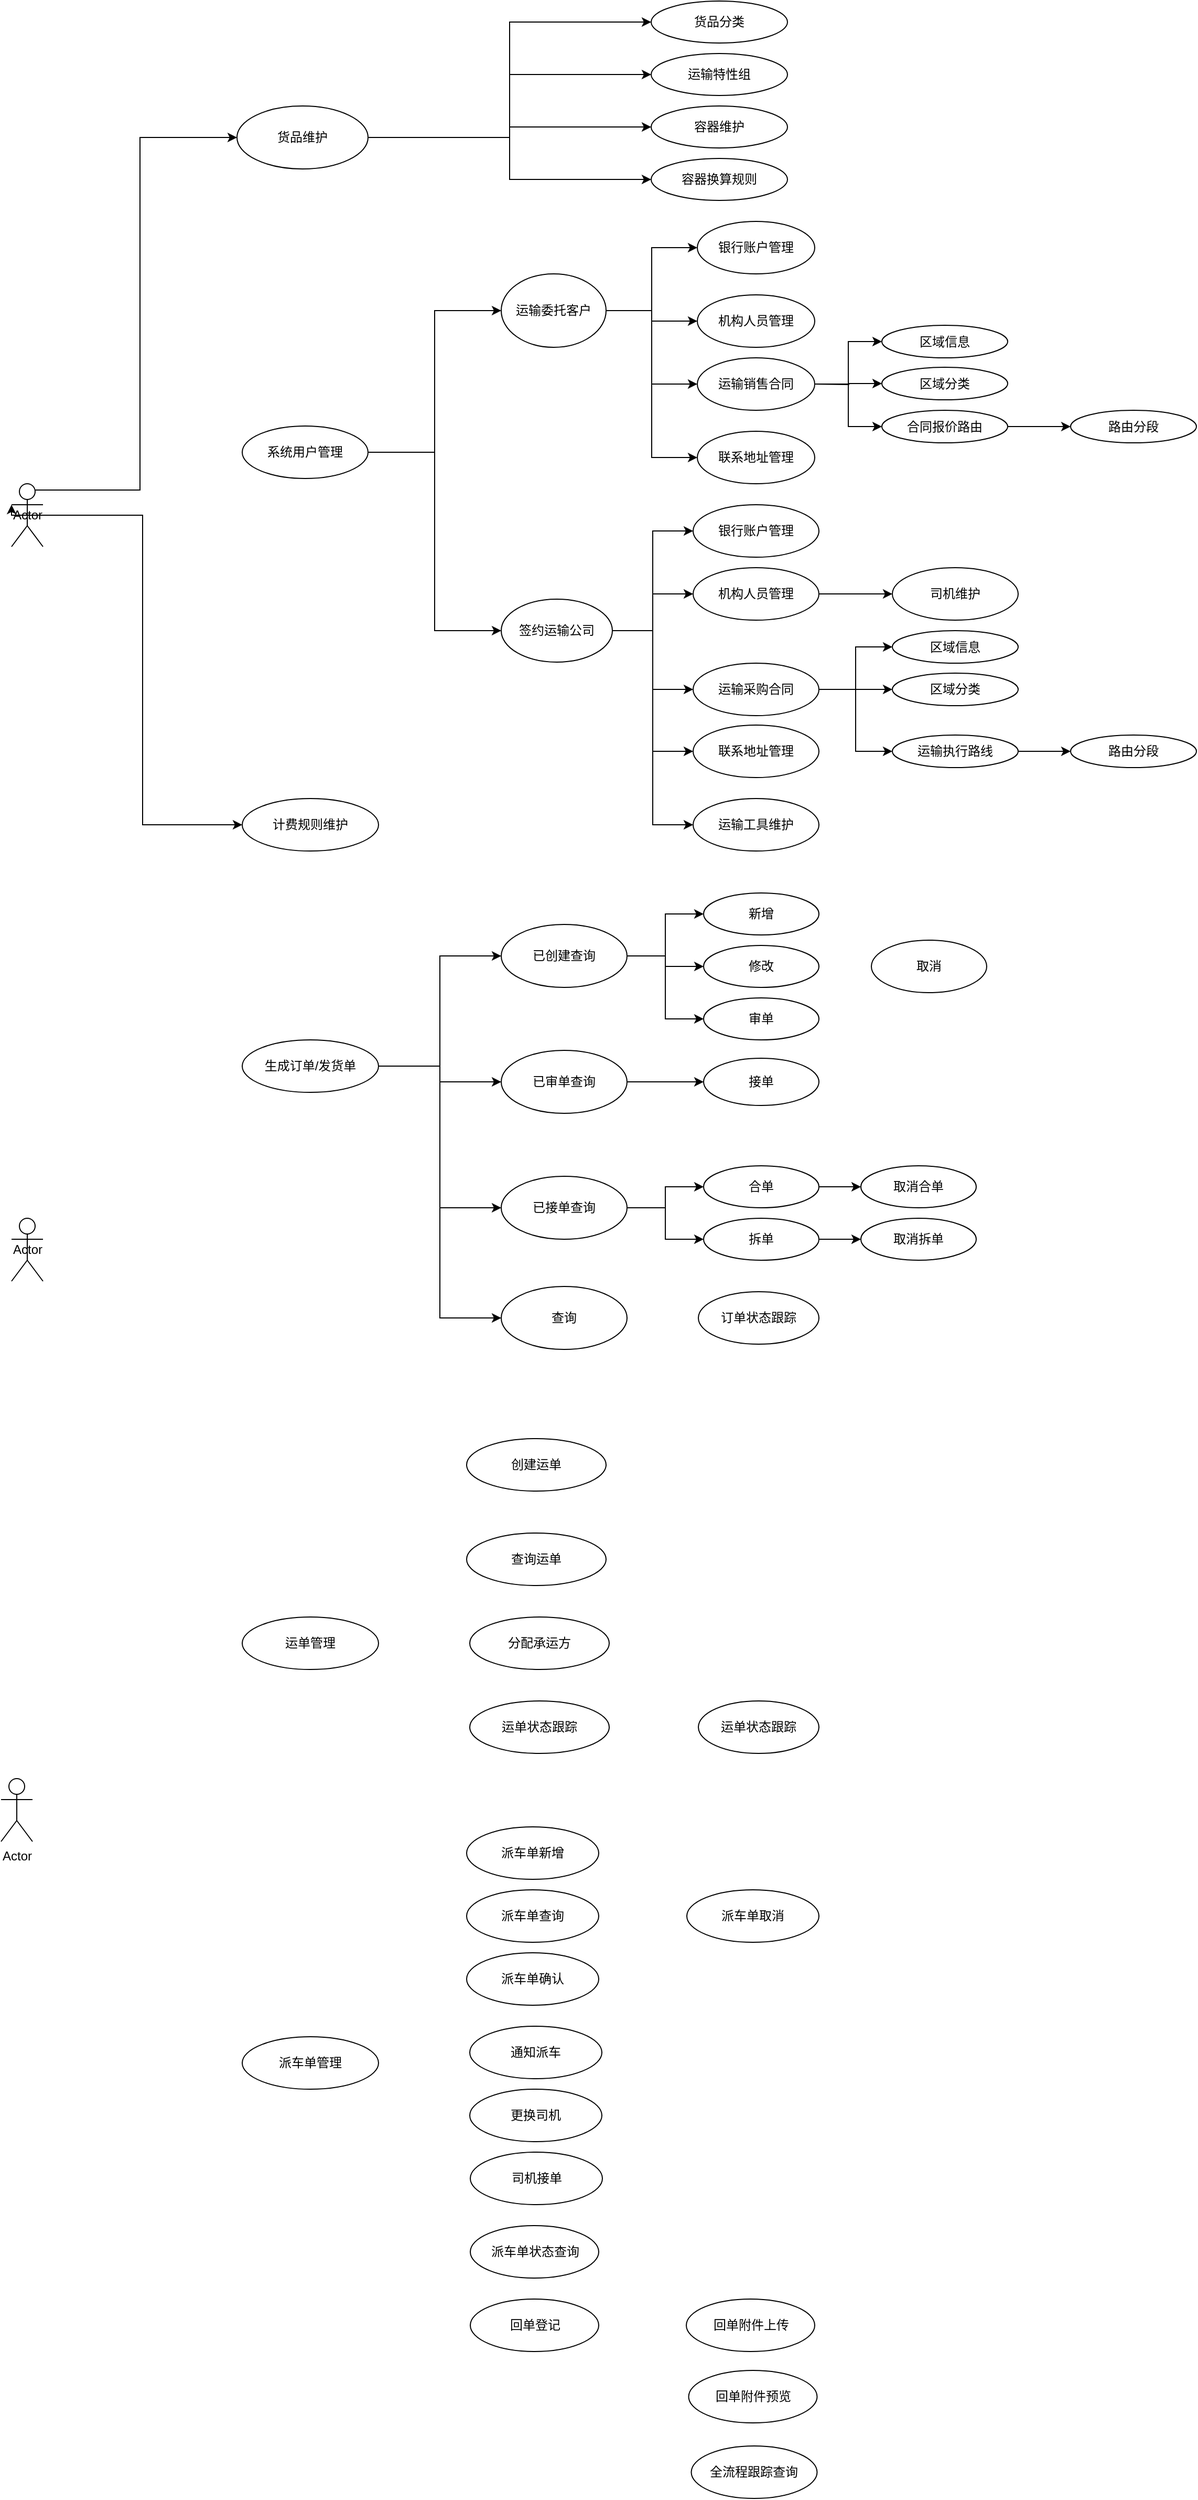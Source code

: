 <mxfile version="14.6.11" type="github">
  <diagram id="kKTmRhR4mgK1cSBu-74n" name="Page-1">
    <mxGraphModel dx="2277" dy="831" grid="1" gridSize="10" guides="1" tooltips="1" connect="1" arrows="1" fold="1" page="1" pageScale="1" pageWidth="827" pageHeight="1169" math="0" shadow="0">
      <root>
        <mxCell id="0" />
        <mxCell id="1" parent="0" />
        <mxCell id="11TxupdLAGD5MneOCEoi-136" style="edgeStyle=orthogonalEdgeStyle;rounded=0;orthogonalLoop=1;jettySize=auto;html=1;exitX=0.75;exitY=0.1;exitDx=0;exitDy=0;exitPerimeter=0;entryX=0;entryY=0.5;entryDx=0;entryDy=0;" edge="1" parent="1" source="11TxupdLAGD5MneOCEoi-1" target="11TxupdLAGD5MneOCEoi-3">
          <mxGeometry relative="1" as="geometry" />
        </mxCell>
        <mxCell id="11TxupdLAGD5MneOCEoi-138" style="edgeStyle=orthogonalEdgeStyle;rounded=0;orthogonalLoop=1;jettySize=auto;html=1;exitX=0.5;exitY=0.5;exitDx=0;exitDy=0;exitPerimeter=0;entryX=0;entryY=0.5;entryDx=0;entryDy=0;" edge="1" parent="1" source="11TxupdLAGD5MneOCEoi-1" target="11TxupdLAGD5MneOCEoi-62">
          <mxGeometry relative="1" as="geometry" />
        </mxCell>
        <mxCell id="11TxupdLAGD5MneOCEoi-1" value="Actor" style="shape=umlActor;verticalLabelPosition=middle;verticalAlign=middle;html=1;labelPosition=center;align=center;" vertex="1" parent="1">
          <mxGeometry x="-180" y="490" width="30" height="60" as="geometry" />
        </mxCell>
        <mxCell id="11TxupdLAGD5MneOCEoi-19" style="edgeStyle=orthogonalEdgeStyle;rounded=0;orthogonalLoop=1;jettySize=auto;html=1;exitX=1;exitY=0.5;exitDx=0;exitDy=0;entryX=0;entryY=0.5;entryDx=0;entryDy=0;labelPosition=center;verticalLabelPosition=middle;align=center;verticalAlign=middle;" edge="1" parent="1" source="11TxupdLAGD5MneOCEoi-3" target="11TxupdLAGD5MneOCEoi-6">
          <mxGeometry relative="1" as="geometry" />
        </mxCell>
        <mxCell id="11TxupdLAGD5MneOCEoi-20" style="edgeStyle=orthogonalEdgeStyle;rounded=0;orthogonalLoop=1;jettySize=auto;html=1;exitX=1;exitY=0.5;exitDx=0;exitDy=0;entryX=0;entryY=0.5;entryDx=0;entryDy=0;labelPosition=center;verticalLabelPosition=middle;align=center;verticalAlign=middle;" edge="1" parent="1" source="11TxupdLAGD5MneOCEoi-3" target="11TxupdLAGD5MneOCEoi-7">
          <mxGeometry relative="1" as="geometry" />
        </mxCell>
        <mxCell id="11TxupdLAGD5MneOCEoi-21" style="edgeStyle=orthogonalEdgeStyle;rounded=0;orthogonalLoop=1;jettySize=auto;html=1;exitX=1;exitY=0.5;exitDx=0;exitDy=0;entryX=0;entryY=0.5;entryDx=0;entryDy=0;labelPosition=center;verticalLabelPosition=middle;align=center;verticalAlign=middle;" edge="1" parent="1" source="11TxupdLAGD5MneOCEoi-3" target="11TxupdLAGD5MneOCEoi-8">
          <mxGeometry relative="1" as="geometry" />
        </mxCell>
        <mxCell id="11TxupdLAGD5MneOCEoi-74" style="edgeStyle=orthogonalEdgeStyle;rounded=0;orthogonalLoop=1;jettySize=auto;html=1;exitX=1;exitY=0.5;exitDx=0;exitDy=0;entryX=0;entryY=0.5;entryDx=0;entryDy=0;labelPosition=center;verticalLabelPosition=middle;align=center;verticalAlign=middle;" edge="1" parent="1" source="11TxupdLAGD5MneOCEoi-3" target="11TxupdLAGD5MneOCEoi-5">
          <mxGeometry relative="1" as="geometry" />
        </mxCell>
        <mxCell id="11TxupdLAGD5MneOCEoi-3" value="货品维护" style="ellipse;whiteSpace=wrap;html=1;labelPosition=center;verticalLabelPosition=middle;align=center;verticalAlign=middle;" vertex="1" parent="1">
          <mxGeometry x="35" y="130" width="125" height="60" as="geometry" />
        </mxCell>
        <mxCell id="11TxupdLAGD5MneOCEoi-5" value="货品分类" style="ellipse;whiteSpace=wrap;html=1;labelPosition=center;verticalLabelPosition=middle;align=center;verticalAlign=middle;" vertex="1" parent="1">
          <mxGeometry x="430" y="30" width="130" height="40" as="geometry" />
        </mxCell>
        <mxCell id="11TxupdLAGD5MneOCEoi-6" value="运输特性组" style="ellipse;whiteSpace=wrap;html=1;labelPosition=center;verticalLabelPosition=middle;align=center;verticalAlign=middle;" vertex="1" parent="1">
          <mxGeometry x="430" y="80" width="130" height="40" as="geometry" />
        </mxCell>
        <mxCell id="11TxupdLAGD5MneOCEoi-7" value="容器维护" style="ellipse;whiteSpace=wrap;html=1;labelPosition=center;verticalLabelPosition=middle;align=center;verticalAlign=middle;" vertex="1" parent="1">
          <mxGeometry x="430" y="130" width="130" height="40" as="geometry" />
        </mxCell>
        <mxCell id="11TxupdLAGD5MneOCEoi-8" value="容器换算规则" style="ellipse;whiteSpace=wrap;html=1;labelPosition=center;verticalLabelPosition=middle;align=center;verticalAlign=middle;" vertex="1" parent="1">
          <mxGeometry x="430" y="180" width="130" height="40" as="geometry" />
        </mxCell>
        <mxCell id="11TxupdLAGD5MneOCEoi-39" style="edgeStyle=orthogonalEdgeStyle;rounded=0;orthogonalLoop=1;jettySize=auto;html=1;exitX=1;exitY=0.5;exitDx=0;exitDy=0;entryX=0;entryY=0.5;entryDx=0;entryDy=0;labelPosition=center;verticalLabelPosition=middle;align=center;verticalAlign=middle;" edge="1" parent="1" source="11TxupdLAGD5MneOCEoi-9" target="11TxupdLAGD5MneOCEoi-10">
          <mxGeometry relative="1" as="geometry" />
        </mxCell>
        <mxCell id="11TxupdLAGD5MneOCEoi-40" style="edgeStyle=orthogonalEdgeStyle;rounded=0;orthogonalLoop=1;jettySize=auto;html=1;exitX=1;exitY=0.5;exitDx=0;exitDy=0;entryX=0;entryY=0.5;entryDx=0;entryDy=0;labelPosition=center;verticalLabelPosition=middle;align=center;verticalAlign=middle;" edge="1" parent="1" source="11TxupdLAGD5MneOCEoi-9" target="11TxupdLAGD5MneOCEoi-12">
          <mxGeometry relative="1" as="geometry" />
        </mxCell>
        <mxCell id="11TxupdLAGD5MneOCEoi-9" value="系统用户管理" style="ellipse;whiteSpace=wrap;html=1;labelPosition=center;verticalLabelPosition=middle;align=center;verticalAlign=middle;" vertex="1" parent="1">
          <mxGeometry x="40" y="435" width="120" height="50" as="geometry" />
        </mxCell>
        <mxCell id="11TxupdLAGD5MneOCEoi-25" style="edgeStyle=orthogonalEdgeStyle;rounded=0;orthogonalLoop=1;jettySize=auto;html=1;exitX=1;exitY=0.5;exitDx=0;exitDy=0;entryX=0;entryY=0.5;entryDx=0;entryDy=0;labelPosition=center;verticalLabelPosition=middle;align=center;verticalAlign=middle;" edge="1" parent="1" source="11TxupdLAGD5MneOCEoi-10" target="11TxupdLAGD5MneOCEoi-16">
          <mxGeometry relative="1" as="geometry">
            <mxPoint x="470" y="390" as="targetPoint" />
          </mxGeometry>
        </mxCell>
        <mxCell id="11TxupdLAGD5MneOCEoi-26" style="edgeStyle=orthogonalEdgeStyle;rounded=0;orthogonalLoop=1;jettySize=auto;html=1;exitX=1;exitY=0.5;exitDx=0;exitDy=0;entryX=0;entryY=0.5;entryDx=0;entryDy=0;labelPosition=center;verticalLabelPosition=middle;align=center;verticalAlign=middle;" edge="1" parent="1" source="11TxupdLAGD5MneOCEoi-10" target="11TxupdLAGD5MneOCEoi-22">
          <mxGeometry relative="1" as="geometry" />
        </mxCell>
        <mxCell id="11TxupdLAGD5MneOCEoi-43" style="edgeStyle=orthogonalEdgeStyle;rounded=0;orthogonalLoop=1;jettySize=auto;html=1;exitX=1;exitY=0.5;exitDx=0;exitDy=0;entryX=0;entryY=0.5;entryDx=0;entryDy=0;labelPosition=center;verticalLabelPosition=middle;align=center;verticalAlign=middle;" edge="1" parent="1" source="11TxupdLAGD5MneOCEoi-10" target="11TxupdLAGD5MneOCEoi-41">
          <mxGeometry relative="1" as="geometry" />
        </mxCell>
        <mxCell id="11TxupdLAGD5MneOCEoi-44" style="edgeStyle=orthogonalEdgeStyle;rounded=0;orthogonalLoop=1;jettySize=auto;html=1;exitX=1;exitY=0.5;exitDx=0;exitDy=0;entryX=0;entryY=0.5;entryDx=0;entryDy=0;labelPosition=center;verticalLabelPosition=middle;align=center;verticalAlign=middle;" edge="1" parent="1" source="11TxupdLAGD5MneOCEoi-10" target="11TxupdLAGD5MneOCEoi-42">
          <mxGeometry relative="1" as="geometry" />
        </mxCell>
        <mxCell id="11TxupdLAGD5MneOCEoi-10" value="运输委托客户" style="ellipse;whiteSpace=wrap;html=1;labelPosition=center;verticalLabelPosition=middle;align=center;verticalAlign=middle;" vertex="1" parent="1">
          <mxGeometry x="287" y="290" width="100" height="70" as="geometry" />
        </mxCell>
        <mxCell id="11TxupdLAGD5MneOCEoi-35" style="edgeStyle=orthogonalEdgeStyle;rounded=0;orthogonalLoop=1;jettySize=auto;html=1;exitX=1;exitY=0.5;exitDx=0;exitDy=0;entryX=0;entryY=0.5;entryDx=0;entryDy=0;labelPosition=center;verticalLabelPosition=middle;align=center;verticalAlign=middle;" edge="1" parent="1" source="11TxupdLAGD5MneOCEoi-12" target="11TxupdLAGD5MneOCEoi-31">
          <mxGeometry relative="1" as="geometry" />
        </mxCell>
        <mxCell id="11TxupdLAGD5MneOCEoi-36" style="edgeStyle=orthogonalEdgeStyle;rounded=0;orthogonalLoop=1;jettySize=auto;html=1;exitX=1;exitY=0.5;exitDx=0;exitDy=0;labelPosition=center;verticalLabelPosition=middle;align=center;verticalAlign=middle;" edge="1" parent="1" source="11TxupdLAGD5MneOCEoi-12" target="11TxupdLAGD5MneOCEoi-32">
          <mxGeometry relative="1" as="geometry" />
        </mxCell>
        <mxCell id="11TxupdLAGD5MneOCEoi-37" style="edgeStyle=orthogonalEdgeStyle;rounded=0;orthogonalLoop=1;jettySize=auto;html=1;exitX=1;exitY=0.5;exitDx=0;exitDy=0;entryX=0;entryY=0.5;entryDx=0;entryDy=0;labelPosition=center;verticalLabelPosition=middle;align=center;verticalAlign=middle;" edge="1" parent="1" source="11TxupdLAGD5MneOCEoi-12" target="11TxupdLAGD5MneOCEoi-29">
          <mxGeometry relative="1" as="geometry" />
        </mxCell>
        <mxCell id="11TxupdLAGD5MneOCEoi-38" style="edgeStyle=orthogonalEdgeStyle;rounded=0;orthogonalLoop=1;jettySize=auto;html=1;exitX=1;exitY=0.5;exitDx=0;exitDy=0;entryX=0;entryY=0.5;entryDx=0;entryDy=0;labelPosition=center;verticalLabelPosition=middle;align=center;verticalAlign=middle;" edge="1" parent="1" source="11TxupdLAGD5MneOCEoi-12" target="11TxupdLAGD5MneOCEoi-30">
          <mxGeometry relative="1" as="geometry" />
        </mxCell>
        <mxCell id="11TxupdLAGD5MneOCEoi-69" style="edgeStyle=orthogonalEdgeStyle;rounded=0;orthogonalLoop=1;jettySize=auto;html=1;exitX=1;exitY=0.5;exitDx=0;exitDy=0;entryX=0;entryY=0.5;entryDx=0;entryDy=0;labelPosition=center;verticalLabelPosition=middle;align=center;verticalAlign=middle;" edge="1" parent="1" source="11TxupdLAGD5MneOCEoi-12" target="11TxupdLAGD5MneOCEoi-65">
          <mxGeometry relative="1" as="geometry" />
        </mxCell>
        <mxCell id="11TxupdLAGD5MneOCEoi-12" value="签约运输公司" style="ellipse;whiteSpace=wrap;html=1;labelPosition=center;verticalLabelPosition=middle;align=center;verticalAlign=middle;" vertex="1" parent="1">
          <mxGeometry x="287" y="600" width="106" height="60" as="geometry" />
        </mxCell>
        <mxCell id="11TxupdLAGD5MneOCEoi-51" style="edgeStyle=orthogonalEdgeStyle;rounded=0;orthogonalLoop=1;jettySize=auto;html=1;exitX=1;exitY=0.5;exitDx=0;exitDy=0;entryX=0;entryY=0.5;entryDx=0;entryDy=0;labelPosition=center;verticalLabelPosition=middle;align=center;verticalAlign=middle;" edge="1" parent="1" source="11TxupdLAGD5MneOCEoi-16" target="11TxupdLAGD5MneOCEoi-45">
          <mxGeometry relative="1" as="geometry" />
        </mxCell>
        <mxCell id="11TxupdLAGD5MneOCEoi-52" style="edgeStyle=orthogonalEdgeStyle;rounded=0;orthogonalLoop=1;jettySize=auto;html=1;entryX=0;entryY=0.5;entryDx=0;entryDy=0;labelPosition=center;verticalLabelPosition=middle;align=center;verticalAlign=middle;" edge="1" parent="1" target="11TxupdLAGD5MneOCEoi-46">
          <mxGeometry relative="1" as="geometry">
            <mxPoint x="586" y="395" as="sourcePoint" />
          </mxGeometry>
        </mxCell>
        <mxCell id="11TxupdLAGD5MneOCEoi-53" style="edgeStyle=orthogonalEdgeStyle;rounded=0;orthogonalLoop=1;jettySize=auto;html=1;exitX=1;exitY=0.5;exitDx=0;exitDy=0;entryX=0;entryY=0.5;entryDx=0;entryDy=0;labelPosition=center;verticalLabelPosition=middle;align=center;verticalAlign=middle;" edge="1" parent="1" source="11TxupdLAGD5MneOCEoi-16" target="11TxupdLAGD5MneOCEoi-47">
          <mxGeometry relative="1" as="geometry" />
        </mxCell>
        <mxCell id="11TxupdLAGD5MneOCEoi-16" value="运输销售合同" style="ellipse;whiteSpace=wrap;html=1;labelPosition=center;verticalLabelPosition=middle;align=center;verticalAlign=middle;" vertex="1" parent="1">
          <mxGeometry x="474" y="370" width="112" height="50" as="geometry" />
        </mxCell>
        <mxCell id="11TxupdLAGD5MneOCEoi-22" value="联系地址管理" style="ellipse;whiteSpace=wrap;html=1;labelPosition=center;verticalLabelPosition=middle;align=center;verticalAlign=middle;" vertex="1" parent="1">
          <mxGeometry x="474" y="440" width="112" height="50" as="geometry" />
        </mxCell>
        <mxCell id="11TxupdLAGD5MneOCEoi-54" style="edgeStyle=orthogonalEdgeStyle;rounded=0;orthogonalLoop=1;jettySize=auto;html=1;exitX=1;exitY=0.5;exitDx=0;exitDy=0;entryX=0;entryY=0.5;entryDx=0;entryDy=0;labelPosition=center;verticalLabelPosition=middle;align=center;verticalAlign=middle;" edge="1" parent="1" source="11TxupdLAGD5MneOCEoi-29" target="11TxupdLAGD5MneOCEoi-48">
          <mxGeometry relative="1" as="geometry" />
        </mxCell>
        <mxCell id="11TxupdLAGD5MneOCEoi-55" style="edgeStyle=orthogonalEdgeStyle;rounded=0;orthogonalLoop=1;jettySize=auto;html=1;exitX=1;exitY=0.5;exitDx=0;exitDy=0;entryX=0;entryY=0.5;entryDx=0;entryDy=0;labelPosition=center;verticalLabelPosition=middle;align=center;verticalAlign=middle;" edge="1" parent="1" source="11TxupdLAGD5MneOCEoi-29" target="11TxupdLAGD5MneOCEoi-49">
          <mxGeometry relative="1" as="geometry" />
        </mxCell>
        <mxCell id="11TxupdLAGD5MneOCEoi-56" style="edgeStyle=orthogonalEdgeStyle;rounded=0;orthogonalLoop=1;jettySize=auto;html=1;exitX=1;exitY=0.5;exitDx=0;exitDy=0;entryX=0;entryY=0.5;entryDx=0;entryDy=0;labelPosition=center;verticalLabelPosition=middle;align=center;verticalAlign=middle;" edge="1" parent="1" source="11TxupdLAGD5MneOCEoi-29" target="11TxupdLAGD5MneOCEoi-50">
          <mxGeometry relative="1" as="geometry" />
        </mxCell>
        <mxCell id="11TxupdLAGD5MneOCEoi-29" value="运输采购合同" style="ellipse;whiteSpace=wrap;html=1;labelPosition=center;verticalLabelPosition=middle;align=center;verticalAlign=middle;" vertex="1" parent="1">
          <mxGeometry x="470" y="661" width="120" height="50" as="geometry" />
        </mxCell>
        <mxCell id="11TxupdLAGD5MneOCEoi-30" value="联系地址管理" style="ellipse;whiteSpace=wrap;html=1;labelPosition=center;verticalLabelPosition=middle;align=center;verticalAlign=middle;" vertex="1" parent="1">
          <mxGeometry x="470" y="720" width="120" height="50" as="geometry" />
        </mxCell>
        <mxCell id="11TxupdLAGD5MneOCEoi-31" value="银行账户管理" style="ellipse;whiteSpace=wrap;html=1;labelPosition=center;verticalLabelPosition=middle;align=center;verticalAlign=middle;" vertex="1" parent="1">
          <mxGeometry x="470" y="510" width="120" height="50" as="geometry" />
        </mxCell>
        <mxCell id="11TxupdLAGD5MneOCEoi-68" style="edgeStyle=orthogonalEdgeStyle;rounded=0;orthogonalLoop=1;jettySize=auto;html=1;exitX=1;exitY=0.5;exitDx=0;exitDy=0;entryX=0;entryY=0.5;entryDx=0;entryDy=0;labelPosition=center;verticalLabelPosition=middle;align=center;verticalAlign=middle;" edge="1" parent="1" source="11TxupdLAGD5MneOCEoi-32" target="11TxupdLAGD5MneOCEoi-67">
          <mxGeometry relative="1" as="geometry" />
        </mxCell>
        <mxCell id="11TxupdLAGD5MneOCEoi-32" value="机构人员管理" style="ellipse;whiteSpace=wrap;html=1;labelPosition=center;verticalLabelPosition=middle;align=center;verticalAlign=middle;" vertex="1" parent="1">
          <mxGeometry x="470" y="570" width="120" height="50" as="geometry" />
        </mxCell>
        <mxCell id="11TxupdLAGD5MneOCEoi-41" value="银行账户管理" style="ellipse;whiteSpace=wrap;html=1;labelPosition=center;verticalLabelPosition=middle;align=center;verticalAlign=middle;" vertex="1" parent="1">
          <mxGeometry x="474" y="240" width="112" height="50" as="geometry" />
        </mxCell>
        <mxCell id="11TxupdLAGD5MneOCEoi-42" value="机构人员管理" style="ellipse;whiteSpace=wrap;html=1;labelPosition=center;verticalLabelPosition=middle;align=center;verticalAlign=middle;" vertex="1" parent="1">
          <mxGeometry x="474" y="310" width="112" height="50" as="geometry" />
        </mxCell>
        <mxCell id="11TxupdLAGD5MneOCEoi-45" value="区域信息" style="ellipse;whiteSpace=wrap;html=1;labelPosition=center;verticalLabelPosition=middle;align=center;verticalAlign=middle;" vertex="1" parent="1">
          <mxGeometry x="650" y="339" width="120" height="31" as="geometry" />
        </mxCell>
        <mxCell id="11TxupdLAGD5MneOCEoi-46" value="区域分类" style="ellipse;whiteSpace=wrap;html=1;labelPosition=center;verticalLabelPosition=middle;align=center;verticalAlign=middle;" vertex="1" parent="1">
          <mxGeometry x="650" y="379" width="120" height="31" as="geometry" />
        </mxCell>
        <mxCell id="11TxupdLAGD5MneOCEoi-60" style="edgeStyle=orthogonalEdgeStyle;rounded=0;orthogonalLoop=1;jettySize=auto;html=1;exitX=1;exitY=0.5;exitDx=0;exitDy=0;labelPosition=center;verticalLabelPosition=middle;align=center;verticalAlign=middle;" edge="1" parent="1" source="11TxupdLAGD5MneOCEoi-47" target="11TxupdLAGD5MneOCEoi-58">
          <mxGeometry relative="1" as="geometry" />
        </mxCell>
        <mxCell id="11TxupdLAGD5MneOCEoi-47" value="合同报价路由" style="ellipse;whiteSpace=wrap;html=1;labelPosition=center;verticalLabelPosition=middle;align=center;verticalAlign=middle;" vertex="1" parent="1">
          <mxGeometry x="650" y="420" width="120" height="31" as="geometry" />
        </mxCell>
        <mxCell id="11TxupdLAGD5MneOCEoi-48" value="区域信息" style="ellipse;whiteSpace=wrap;html=1;labelPosition=center;verticalLabelPosition=middle;align=center;verticalAlign=middle;" vertex="1" parent="1">
          <mxGeometry x="660" y="630" width="120" height="31" as="geometry" />
        </mxCell>
        <mxCell id="11TxupdLAGD5MneOCEoi-49" value="区域分类" style="ellipse;whiteSpace=wrap;html=1;labelPosition=center;verticalLabelPosition=middle;align=center;verticalAlign=middle;" vertex="1" parent="1">
          <mxGeometry x="660" y="670.5" width="120" height="31" as="geometry" />
        </mxCell>
        <mxCell id="11TxupdLAGD5MneOCEoi-61" style="edgeStyle=orthogonalEdgeStyle;rounded=0;orthogonalLoop=1;jettySize=auto;html=1;exitX=1;exitY=0.5;exitDx=0;exitDy=0;entryX=0;entryY=0.5;entryDx=0;entryDy=0;labelPosition=center;verticalLabelPosition=middle;align=center;verticalAlign=middle;" edge="1" parent="1" source="11TxupdLAGD5MneOCEoi-50" target="11TxupdLAGD5MneOCEoi-59">
          <mxGeometry relative="1" as="geometry" />
        </mxCell>
        <mxCell id="11TxupdLAGD5MneOCEoi-50" value="运输执行路线" style="ellipse;whiteSpace=wrap;html=1;labelPosition=center;verticalLabelPosition=middle;align=center;verticalAlign=middle;" vertex="1" parent="1">
          <mxGeometry x="660" y="729.5" width="120" height="31" as="geometry" />
        </mxCell>
        <mxCell id="11TxupdLAGD5MneOCEoi-58" value="路由分段" style="ellipse;whiteSpace=wrap;html=1;labelPosition=center;verticalLabelPosition=middle;align=center;verticalAlign=middle;" vertex="1" parent="1">
          <mxGeometry x="830" y="420" width="120" height="31" as="geometry" />
        </mxCell>
        <mxCell id="11TxupdLAGD5MneOCEoi-59" value="路由分段" style="ellipse;whiteSpace=wrap;html=1;labelPosition=center;verticalLabelPosition=middle;align=center;verticalAlign=middle;" vertex="1" parent="1">
          <mxGeometry x="830" y="729.5" width="120" height="31" as="geometry" />
        </mxCell>
        <mxCell id="11TxupdLAGD5MneOCEoi-62" value="计费规则维护&lt;br&gt;" style="ellipse;whiteSpace=wrap;html=1;labelPosition=center;verticalLabelPosition=middle;align=center;verticalAlign=middle;" vertex="1" parent="1">
          <mxGeometry x="40" y="790" width="130" height="50" as="geometry" />
        </mxCell>
        <mxCell id="11TxupdLAGD5MneOCEoi-93" style="edgeStyle=orthogonalEdgeStyle;rounded=0;orthogonalLoop=1;jettySize=auto;html=1;exitX=1;exitY=0.5;exitDx=0;exitDy=0;entryX=0;entryY=0.5;entryDx=0;entryDy=0;labelPosition=center;verticalLabelPosition=middle;align=center;verticalAlign=middle;" edge="1" parent="1" source="11TxupdLAGD5MneOCEoi-63" target="11TxupdLAGD5MneOCEoi-75">
          <mxGeometry relative="1" as="geometry" />
        </mxCell>
        <mxCell id="11TxupdLAGD5MneOCEoi-94" style="edgeStyle=orthogonalEdgeStyle;rounded=0;orthogonalLoop=1;jettySize=auto;html=1;exitX=1;exitY=0.5;exitDx=0;exitDy=0;entryX=0;entryY=0.5;entryDx=0;entryDy=0;labelPosition=center;verticalLabelPosition=middle;align=center;verticalAlign=middle;" edge="1" parent="1" source="11TxupdLAGD5MneOCEoi-63" target="11TxupdLAGD5MneOCEoi-76">
          <mxGeometry relative="1" as="geometry" />
        </mxCell>
        <mxCell id="11TxupdLAGD5MneOCEoi-95" style="edgeStyle=orthogonalEdgeStyle;rounded=0;orthogonalLoop=1;jettySize=auto;html=1;exitX=1;exitY=0.5;exitDx=0;exitDy=0;entryX=0;entryY=0.5;entryDx=0;entryDy=0;labelPosition=center;verticalLabelPosition=middle;align=center;verticalAlign=middle;" edge="1" parent="1" source="11TxupdLAGD5MneOCEoi-63" target="11TxupdLAGD5MneOCEoi-84">
          <mxGeometry relative="1" as="geometry" />
        </mxCell>
        <mxCell id="11TxupdLAGD5MneOCEoi-123" style="edgeStyle=orthogonalEdgeStyle;rounded=0;orthogonalLoop=1;jettySize=auto;html=1;exitX=1;exitY=0.5;exitDx=0;exitDy=0;entryX=0;entryY=0.5;entryDx=0;entryDy=0;labelPosition=center;verticalLabelPosition=middle;align=center;verticalAlign=middle;" edge="1" parent="1" source="11TxupdLAGD5MneOCEoi-63" target="11TxupdLAGD5MneOCEoi-99">
          <mxGeometry relative="1" as="geometry" />
        </mxCell>
        <mxCell id="11TxupdLAGD5MneOCEoi-63" value="生成订单/发货单" style="ellipse;whiteSpace=wrap;html=1;labelPosition=center;verticalLabelPosition=middle;align=center;verticalAlign=middle;" vertex="1" parent="1">
          <mxGeometry x="40" y="1020" width="130" height="50" as="geometry" />
        </mxCell>
        <mxCell id="11TxupdLAGD5MneOCEoi-64" value="运单管理" style="ellipse;whiteSpace=wrap;html=1;labelPosition=center;verticalLabelPosition=middle;align=center;verticalAlign=middle;" vertex="1" parent="1">
          <mxGeometry x="40" y="1570" width="130" height="50" as="geometry" />
        </mxCell>
        <mxCell id="11TxupdLAGD5MneOCEoi-65" value="运输工具维护" style="ellipse;whiteSpace=wrap;html=1;labelPosition=center;verticalLabelPosition=middle;align=center;verticalAlign=middle;" vertex="1" parent="1">
          <mxGeometry x="470" y="790" width="120" height="50" as="geometry" />
        </mxCell>
        <mxCell id="11TxupdLAGD5MneOCEoi-67" value="司机维护" style="ellipse;whiteSpace=wrap;html=1;labelPosition=center;verticalLabelPosition=middle;align=center;verticalAlign=middle;" vertex="1" parent="1">
          <mxGeometry x="660" y="570" width="120" height="50" as="geometry" />
        </mxCell>
        <mxCell id="11TxupdLAGD5MneOCEoi-70" value="Actor" style="shape=umlActor;verticalLabelPosition=middle;verticalAlign=middle;html=1;labelPosition=center;align=center;" vertex="1" parent="1">
          <mxGeometry x="-180" y="1190" width="30" height="60" as="geometry" />
        </mxCell>
        <mxCell id="11TxupdLAGD5MneOCEoi-96" style="edgeStyle=orthogonalEdgeStyle;rounded=0;orthogonalLoop=1;jettySize=auto;html=1;exitX=1;exitY=0.5;exitDx=0;exitDy=0;entryX=0;entryY=0.5;entryDx=0;entryDy=0;labelPosition=center;verticalLabelPosition=middle;align=center;verticalAlign=middle;" edge="1" parent="1" source="11TxupdLAGD5MneOCEoi-75" target="11TxupdLAGD5MneOCEoi-80">
          <mxGeometry relative="1" as="geometry" />
        </mxCell>
        <mxCell id="11TxupdLAGD5MneOCEoi-97" style="edgeStyle=orthogonalEdgeStyle;rounded=0;orthogonalLoop=1;jettySize=auto;html=1;exitX=1;exitY=0.5;exitDx=0;exitDy=0;entryX=0;entryY=0.5;entryDx=0;entryDy=0;labelPosition=center;verticalLabelPosition=middle;align=center;verticalAlign=middle;" edge="1" parent="1" source="11TxupdLAGD5MneOCEoi-75" target="11TxupdLAGD5MneOCEoi-81">
          <mxGeometry relative="1" as="geometry" />
        </mxCell>
        <mxCell id="11TxupdLAGD5MneOCEoi-98" style="edgeStyle=orthogonalEdgeStyle;rounded=0;orthogonalLoop=1;jettySize=auto;html=1;exitX=1;exitY=0.5;exitDx=0;exitDy=0;entryX=0;entryY=0.5;entryDx=0;entryDy=0;labelPosition=center;verticalLabelPosition=middle;align=center;verticalAlign=middle;" edge="1" parent="1" source="11TxupdLAGD5MneOCEoi-75" target="11TxupdLAGD5MneOCEoi-82">
          <mxGeometry relative="1" as="geometry" />
        </mxCell>
        <mxCell id="11TxupdLAGD5MneOCEoi-75" value="已创建查询" style="ellipse;whiteSpace=wrap;html=1;labelPosition=center;verticalLabelPosition=middle;align=center;verticalAlign=middle;" vertex="1" parent="1">
          <mxGeometry x="287" y="910" width="120" height="60" as="geometry" />
        </mxCell>
        <mxCell id="11TxupdLAGD5MneOCEoi-79" value="" style="edgeStyle=orthogonalEdgeStyle;rounded=0;orthogonalLoop=1;jettySize=auto;html=1;labelPosition=center;verticalLabelPosition=middle;align=center;verticalAlign=middle;" edge="1" parent="1" source="11TxupdLAGD5MneOCEoi-76" target="11TxupdLAGD5MneOCEoi-78">
          <mxGeometry relative="1" as="geometry" />
        </mxCell>
        <mxCell id="11TxupdLAGD5MneOCEoi-76" value="已审单查询" style="ellipse;whiteSpace=wrap;html=1;labelPosition=center;verticalLabelPosition=middle;align=center;verticalAlign=middle;" vertex="1" parent="1">
          <mxGeometry x="287" y="1030" width="120" height="60" as="geometry" />
        </mxCell>
        <mxCell id="11TxupdLAGD5MneOCEoi-78" value="接单" style="ellipse;whiteSpace=wrap;html=1;labelPosition=center;verticalLabelPosition=middle;align=center;verticalAlign=middle;" vertex="1" parent="1">
          <mxGeometry x="480" y="1037.5" width="110" height="45" as="geometry" />
        </mxCell>
        <mxCell id="11TxupdLAGD5MneOCEoi-80" value="新增" style="ellipse;whiteSpace=wrap;html=1;labelPosition=center;verticalLabelPosition=middle;align=center;verticalAlign=middle;" vertex="1" parent="1">
          <mxGeometry x="480" y="880" width="110" height="40" as="geometry" />
        </mxCell>
        <mxCell id="11TxupdLAGD5MneOCEoi-81" value="修改" style="ellipse;whiteSpace=wrap;html=1;labelPosition=center;verticalLabelPosition=middle;align=center;verticalAlign=middle;" vertex="1" parent="1">
          <mxGeometry x="480" y="930" width="110" height="40" as="geometry" />
        </mxCell>
        <mxCell id="11TxupdLAGD5MneOCEoi-82" value="审单" style="ellipse;whiteSpace=wrap;html=1;labelPosition=center;verticalLabelPosition=middle;align=center;verticalAlign=middle;" vertex="1" parent="1">
          <mxGeometry x="480" y="980" width="110" height="40" as="geometry" />
        </mxCell>
        <mxCell id="11TxupdLAGD5MneOCEoi-83" value="取消" style="ellipse;whiteSpace=wrap;html=1;labelPosition=center;verticalLabelPosition=middle;align=center;verticalAlign=middle;" vertex="1" parent="1">
          <mxGeometry x="640" y="925" width="110" height="50" as="geometry" />
        </mxCell>
        <mxCell id="11TxupdLAGD5MneOCEoi-89" style="edgeStyle=orthogonalEdgeStyle;rounded=0;orthogonalLoop=1;jettySize=auto;html=1;exitX=1;exitY=0.5;exitDx=0;exitDy=0;entryX=0;entryY=0.5;entryDx=0;entryDy=0;labelPosition=center;verticalLabelPosition=middle;align=center;verticalAlign=middle;" edge="1" parent="1" source="11TxupdLAGD5MneOCEoi-84" target="11TxupdLAGD5MneOCEoi-85">
          <mxGeometry relative="1" as="geometry" />
        </mxCell>
        <mxCell id="11TxupdLAGD5MneOCEoi-90" style="edgeStyle=orthogonalEdgeStyle;rounded=0;orthogonalLoop=1;jettySize=auto;html=1;exitX=1;exitY=0.5;exitDx=0;exitDy=0;entryX=0;entryY=0.5;entryDx=0;entryDy=0;labelPosition=center;verticalLabelPosition=middle;align=center;verticalAlign=middle;" edge="1" parent="1" source="11TxupdLAGD5MneOCEoi-84" target="11TxupdLAGD5MneOCEoi-86">
          <mxGeometry relative="1" as="geometry" />
        </mxCell>
        <mxCell id="11TxupdLAGD5MneOCEoi-84" value="已接单查询" style="ellipse;whiteSpace=wrap;html=1;labelPosition=center;verticalLabelPosition=middle;align=center;verticalAlign=middle;" vertex="1" parent="1">
          <mxGeometry x="287" y="1150" width="120" height="60" as="geometry" />
        </mxCell>
        <mxCell id="11TxupdLAGD5MneOCEoi-91" style="edgeStyle=orthogonalEdgeStyle;rounded=0;orthogonalLoop=1;jettySize=auto;html=1;exitX=1;exitY=0.5;exitDx=0;exitDy=0;entryX=0;entryY=0.5;entryDx=0;entryDy=0;labelPosition=center;verticalLabelPosition=middle;align=center;verticalAlign=middle;" edge="1" parent="1" source="11TxupdLAGD5MneOCEoi-85" target="11TxupdLAGD5MneOCEoi-87">
          <mxGeometry relative="1" as="geometry" />
        </mxCell>
        <mxCell id="11TxupdLAGD5MneOCEoi-85" value="合单" style="ellipse;whiteSpace=wrap;html=1;labelPosition=center;verticalLabelPosition=middle;align=center;verticalAlign=middle;" vertex="1" parent="1">
          <mxGeometry x="480" y="1140" width="110" height="40" as="geometry" />
        </mxCell>
        <mxCell id="11TxupdLAGD5MneOCEoi-92" style="edgeStyle=orthogonalEdgeStyle;rounded=0;orthogonalLoop=1;jettySize=auto;html=1;exitX=1;exitY=0.5;exitDx=0;exitDy=0;entryX=0;entryY=0.5;entryDx=0;entryDy=0;labelPosition=center;verticalLabelPosition=middle;align=center;verticalAlign=middle;" edge="1" parent="1" source="11TxupdLAGD5MneOCEoi-86" target="11TxupdLAGD5MneOCEoi-88">
          <mxGeometry relative="1" as="geometry" />
        </mxCell>
        <mxCell id="11TxupdLAGD5MneOCEoi-86" value="拆单" style="ellipse;whiteSpace=wrap;html=1;labelPosition=center;verticalLabelPosition=middle;align=center;verticalAlign=middle;" vertex="1" parent="1">
          <mxGeometry x="480" y="1190" width="110" height="40" as="geometry" />
        </mxCell>
        <mxCell id="11TxupdLAGD5MneOCEoi-87" value="取消合单" style="ellipse;whiteSpace=wrap;html=1;labelPosition=center;verticalLabelPosition=middle;align=center;verticalAlign=middle;" vertex="1" parent="1">
          <mxGeometry x="630" y="1140" width="110" height="40" as="geometry" />
        </mxCell>
        <mxCell id="11TxupdLAGD5MneOCEoi-88" value="取消拆单" style="ellipse;whiteSpace=wrap;html=1;labelPosition=center;verticalLabelPosition=middle;align=center;verticalAlign=middle;" vertex="1" parent="1">
          <mxGeometry x="630" y="1190" width="110" height="40" as="geometry" />
        </mxCell>
        <mxCell id="11TxupdLAGD5MneOCEoi-99" value="查询" style="ellipse;whiteSpace=wrap;html=1;labelPosition=center;verticalLabelPosition=middle;align=center;verticalAlign=middle;" vertex="1" parent="1">
          <mxGeometry x="287" y="1255" width="120" height="60" as="geometry" />
        </mxCell>
        <mxCell id="11TxupdLAGD5MneOCEoi-100" value="订单状态跟踪" style="ellipse;whiteSpace=wrap;html=1;labelPosition=center;verticalLabelPosition=middle;align=center;verticalAlign=middle;" vertex="1" parent="1">
          <mxGeometry x="475" y="1260" width="115" height="50" as="geometry" />
        </mxCell>
        <mxCell id="11TxupdLAGD5MneOCEoi-103" value="创建运单" style="ellipse;whiteSpace=wrap;html=1;labelPosition=center;verticalLabelPosition=middle;align=center;verticalAlign=middle;" vertex="1" parent="1">
          <mxGeometry x="254" y="1400" width="133" height="50" as="geometry" />
        </mxCell>
        <mxCell id="11TxupdLAGD5MneOCEoi-104" value="查询运单" style="ellipse;whiteSpace=wrap;html=1;labelPosition=center;verticalLabelPosition=middle;align=center;verticalAlign=middle;" vertex="1" parent="1">
          <mxGeometry x="254" y="1490" width="133" height="50" as="geometry" />
        </mxCell>
        <mxCell id="11TxupdLAGD5MneOCEoi-105" value="分配承运方" style="ellipse;whiteSpace=wrap;html=1;labelPosition=center;verticalLabelPosition=middle;align=center;verticalAlign=middle;" vertex="1" parent="1">
          <mxGeometry x="257" y="1570" width="133" height="50" as="geometry" />
        </mxCell>
        <mxCell id="11TxupdLAGD5MneOCEoi-106" value="运单状态跟踪" style="ellipse;whiteSpace=wrap;html=1;labelPosition=center;verticalLabelPosition=middle;align=center;verticalAlign=middle;" vertex="1" parent="1">
          <mxGeometry x="257" y="1650" width="133" height="50" as="geometry" />
        </mxCell>
        <mxCell id="11TxupdLAGD5MneOCEoi-107" value="运单状态跟踪" style="ellipse;whiteSpace=wrap;html=1;labelPosition=center;verticalLabelPosition=middle;align=center;verticalAlign=middle;" vertex="1" parent="1">
          <mxGeometry x="475" y="1650" width="115" height="50" as="geometry" />
        </mxCell>
        <mxCell id="11TxupdLAGD5MneOCEoi-108" value="派车单管理" style="ellipse;whiteSpace=wrap;html=1;labelPosition=center;verticalLabelPosition=middle;align=center;verticalAlign=middle;" vertex="1" parent="1">
          <mxGeometry x="40" y="1970" width="130" height="50" as="geometry" />
        </mxCell>
        <mxCell id="11TxupdLAGD5MneOCEoi-109" value="派车单新增" style="ellipse;whiteSpace=wrap;html=1;labelPosition=center;verticalLabelPosition=middle;align=center;verticalAlign=middle;" vertex="1" parent="1">
          <mxGeometry x="254" y="1770" width="126" height="50" as="geometry" />
        </mxCell>
        <mxCell id="11TxupdLAGD5MneOCEoi-110" value="派车单查询" style="ellipse;whiteSpace=wrap;html=1;labelPosition=center;verticalLabelPosition=middle;align=center;verticalAlign=middle;" vertex="1" parent="1">
          <mxGeometry x="254" y="1830" width="126" height="50" as="geometry" />
        </mxCell>
        <mxCell id="11TxupdLAGD5MneOCEoi-111" value="派车单确认" style="ellipse;whiteSpace=wrap;html=1;labelPosition=center;verticalLabelPosition=middle;align=center;verticalAlign=middle;" vertex="1" parent="1">
          <mxGeometry x="254" y="1890" width="126" height="50" as="geometry" />
        </mxCell>
        <mxCell id="11TxupdLAGD5MneOCEoi-112" value="派车单取消" style="ellipse;whiteSpace=wrap;html=1;labelPosition=center;verticalLabelPosition=middle;align=center;verticalAlign=middle;" vertex="1" parent="1">
          <mxGeometry x="464" y="1830" width="126" height="50" as="geometry" />
        </mxCell>
        <mxCell id="11TxupdLAGD5MneOCEoi-113" value="通知派车" style="ellipse;whiteSpace=wrap;html=1;labelPosition=center;verticalLabelPosition=middle;align=center;verticalAlign=middle;" vertex="1" parent="1">
          <mxGeometry x="257" y="1960" width="126" height="50" as="geometry" />
        </mxCell>
        <mxCell id="11TxupdLAGD5MneOCEoi-114" value="更换司机" style="ellipse;whiteSpace=wrap;html=1;labelPosition=center;verticalLabelPosition=middle;align=center;verticalAlign=middle;" vertex="1" parent="1">
          <mxGeometry x="257" y="2020" width="126" height="50" as="geometry" />
        </mxCell>
        <mxCell id="11TxupdLAGD5MneOCEoi-115" value="司机接单" style="ellipse;whiteSpace=wrap;html=1;labelPosition=center;verticalLabelPosition=middle;align=center;verticalAlign=middle;" vertex="1" parent="1">
          <mxGeometry x="257.5" y="2080" width="126" height="50" as="geometry" />
        </mxCell>
        <mxCell id="11TxupdLAGD5MneOCEoi-116" value="派车单状态查询" style="ellipse;whiteSpace=wrap;html=1;labelPosition=center;verticalLabelPosition=middle;align=center;verticalAlign=middle;" vertex="1" parent="1">
          <mxGeometry x="257.5" y="2150" width="122.5" height="50" as="geometry" />
        </mxCell>
        <mxCell id="11TxupdLAGD5MneOCEoi-119" value="回单登记" style="ellipse;whiteSpace=wrap;html=1;labelPosition=center;verticalLabelPosition=middle;align=center;verticalAlign=middle;" vertex="1" parent="1">
          <mxGeometry x="257.5" y="2220" width="122.5" height="50" as="geometry" />
        </mxCell>
        <mxCell id="11TxupdLAGD5MneOCEoi-120" value="回单附件上传" style="ellipse;whiteSpace=wrap;html=1;labelPosition=center;verticalLabelPosition=middle;align=center;verticalAlign=middle;" vertex="1" parent="1">
          <mxGeometry x="463.5" y="2220" width="122.5" height="50" as="geometry" />
        </mxCell>
        <mxCell id="11TxupdLAGD5MneOCEoi-121" value="回单附件预览&lt;br&gt;" style="ellipse;whiteSpace=wrap;html=1;labelPosition=center;verticalLabelPosition=middle;align=center;verticalAlign=middle;" vertex="1" parent="1">
          <mxGeometry x="465.75" y="2288" width="122.5" height="50" as="geometry" />
        </mxCell>
        <mxCell id="11TxupdLAGD5MneOCEoi-122" value="全流程跟踪查询" style="ellipse;whiteSpace=wrap;html=1;labelPosition=center;verticalLabelPosition=middle;align=center;verticalAlign=middle;" vertex="1" parent="1">
          <mxGeometry x="468.25" y="2360" width="120" height="50" as="geometry" />
        </mxCell>
        <mxCell id="11TxupdLAGD5MneOCEoi-137" style="edgeStyle=orthogonalEdgeStyle;rounded=0;orthogonalLoop=1;jettySize=auto;html=1;exitX=0.5;exitY=0.5;exitDx=0;exitDy=0;exitPerimeter=0;entryX=0;entryY=0.333;entryDx=0;entryDy=0;entryPerimeter=0;" edge="1" parent="1" source="11TxupdLAGD5MneOCEoi-1" target="11TxupdLAGD5MneOCEoi-1">
          <mxGeometry relative="1" as="geometry" />
        </mxCell>
        <mxCell id="11TxupdLAGD5MneOCEoi-141" value="Actor" style="shape=umlActor;verticalLabelPosition=bottom;verticalAlign=top;html=1;" vertex="1" parent="1">
          <mxGeometry x="-190" y="1724" width="30" height="60" as="geometry" />
        </mxCell>
      </root>
    </mxGraphModel>
  </diagram>
</mxfile>
